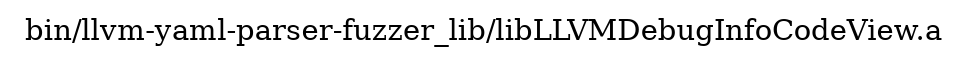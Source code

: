 digraph "bin/llvm-yaml-parser-fuzzer_lib/libLLVMDebugInfoCodeView.a" {
	label="bin/llvm-yaml-parser-fuzzer_lib/libLLVMDebugInfoCodeView.a";
	rankdir=LR;

}
